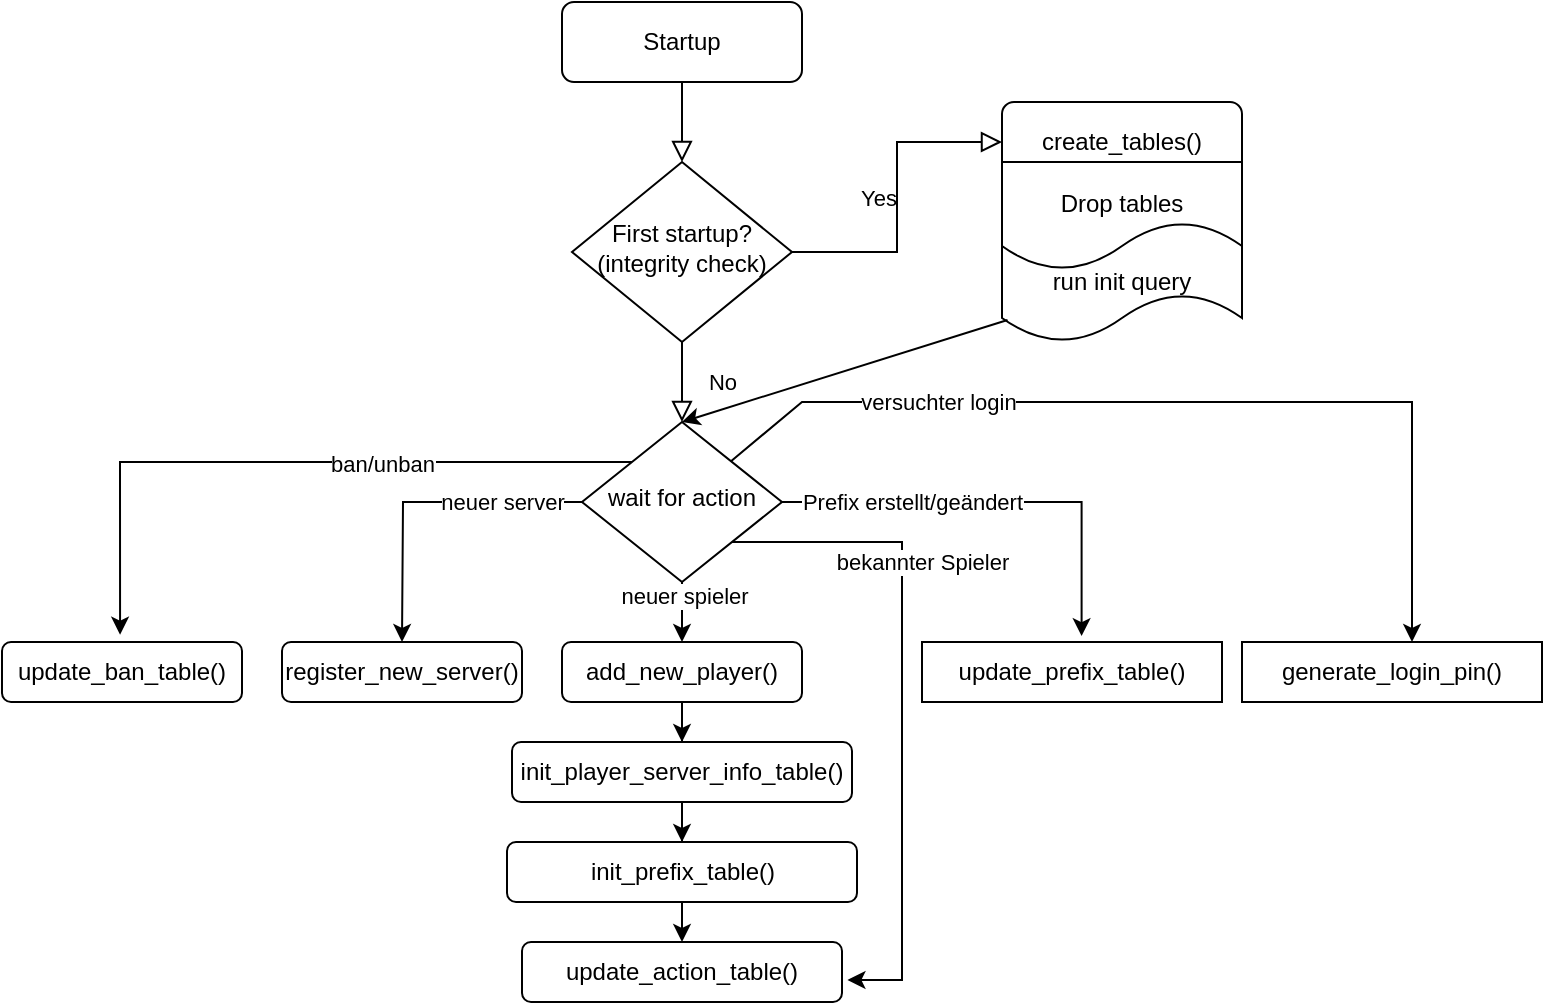 <mxfile version="24.6.5" type="github">
  <diagram id="C5RBs43oDa-KdzZeNtuy" name="Page-1">
    <mxGraphModel dx="1510" dy="341" grid="1" gridSize="10" guides="1" tooltips="1" connect="1" arrows="1" fold="1" page="1" pageScale="1" pageWidth="827" pageHeight="1169" math="0" shadow="0">
      <root>
        <mxCell id="WIyWlLk6GJQsqaUBKTNV-0" />
        <mxCell id="WIyWlLk6GJQsqaUBKTNV-1" parent="WIyWlLk6GJQsqaUBKTNV-0" />
        <mxCell id="WIyWlLk6GJQsqaUBKTNV-2" value="" style="rounded=0;html=1;jettySize=auto;orthogonalLoop=1;fontSize=11;endArrow=block;endFill=0;endSize=8;strokeWidth=1;shadow=0;labelBackgroundColor=none;edgeStyle=orthogonalEdgeStyle;" parent="WIyWlLk6GJQsqaUBKTNV-1" source="WIyWlLk6GJQsqaUBKTNV-3" target="WIyWlLk6GJQsqaUBKTNV-6" edge="1">
          <mxGeometry relative="1" as="geometry" />
        </mxCell>
        <mxCell id="WIyWlLk6GJQsqaUBKTNV-3" value="&lt;div&gt;Startup&lt;/div&gt;" style="rounded=1;whiteSpace=wrap;html=1;fontSize=12;glass=0;strokeWidth=1;shadow=0;" parent="WIyWlLk6GJQsqaUBKTNV-1" vertex="1">
          <mxGeometry x="230" y="85" width="120" height="40" as="geometry" />
        </mxCell>
        <mxCell id="WIyWlLk6GJQsqaUBKTNV-4" value="No" style="rounded=0;html=1;jettySize=auto;orthogonalLoop=1;fontSize=11;endArrow=block;endFill=0;endSize=8;strokeWidth=1;shadow=0;labelBackgroundColor=none;edgeStyle=orthogonalEdgeStyle;" parent="WIyWlLk6GJQsqaUBKTNV-1" source="WIyWlLk6GJQsqaUBKTNV-6" target="WIyWlLk6GJQsqaUBKTNV-10" edge="1">
          <mxGeometry y="20" relative="1" as="geometry">
            <mxPoint as="offset" />
            <Array as="points">
              <mxPoint x="290" y="255" />
            </Array>
          </mxGeometry>
        </mxCell>
        <mxCell id="WIyWlLk6GJQsqaUBKTNV-5" value="Yes" style="edgeStyle=orthogonalEdgeStyle;rounded=0;html=1;jettySize=auto;orthogonalLoop=1;fontSize=11;endArrow=block;endFill=0;endSize=8;strokeWidth=1;shadow=0;labelBackgroundColor=none;" parent="WIyWlLk6GJQsqaUBKTNV-1" source="WIyWlLk6GJQsqaUBKTNV-6" target="WIyWlLk6GJQsqaUBKTNV-7" edge="1">
          <mxGeometry y="10" relative="1" as="geometry">
            <mxPoint as="offset" />
          </mxGeometry>
        </mxCell>
        <mxCell id="WIyWlLk6GJQsqaUBKTNV-6" value="&lt;div&gt;First startup?&lt;/div&gt;&lt;div&gt;(integrity check)&lt;br&gt;&lt;/div&gt;" style="rhombus;whiteSpace=wrap;html=1;shadow=0;fontFamily=Helvetica;fontSize=12;align=center;strokeWidth=1;spacing=6;spacingTop=-4;" parent="WIyWlLk6GJQsqaUBKTNV-1" vertex="1">
          <mxGeometry x="235" y="165" width="110" height="90" as="geometry" />
        </mxCell>
        <mxCell id="WIyWlLk6GJQsqaUBKTNV-7" value="&lt;div&gt;create_tables()&lt;/div&gt;" style="rounded=1;whiteSpace=wrap;html=1;fontSize=12;glass=0;strokeWidth=1;shadow=0;" parent="WIyWlLk6GJQsqaUBKTNV-1" vertex="1">
          <mxGeometry x="450" y="135" width="120" height="40" as="geometry" />
        </mxCell>
        <mxCell id="_sAX4Jh3mrH07cV2HzHf-7" style="edgeStyle=orthogonalEdgeStyle;rounded=0;orthogonalLoop=1;jettySize=auto;html=1;exitX=0;exitY=0.5;exitDx=0;exitDy=0;" edge="1" parent="WIyWlLk6GJQsqaUBKTNV-1" source="WIyWlLk6GJQsqaUBKTNV-10">
          <mxGeometry relative="1" as="geometry">
            <mxPoint x="150" y="405" as="targetPoint" />
          </mxGeometry>
        </mxCell>
        <mxCell id="_sAX4Jh3mrH07cV2HzHf-8" value="neuer server" style="edgeLabel;html=1;align=center;verticalAlign=middle;resizable=0;points=[];" vertex="1" connectable="0" parent="_sAX4Jh3mrH07cV2HzHf-7">
          <mxGeometry x="-0.049" relative="1" as="geometry">
            <mxPoint x="36" as="offset" />
          </mxGeometry>
        </mxCell>
        <mxCell id="_sAX4Jh3mrH07cV2HzHf-10" style="edgeStyle=orthogonalEdgeStyle;rounded=0;orthogonalLoop=1;jettySize=auto;html=1;exitX=0.5;exitY=1;exitDx=0;exitDy=0;entryX=0.5;entryY=0;entryDx=0;entryDy=0;" edge="1" parent="WIyWlLk6GJQsqaUBKTNV-1" source="WIyWlLk6GJQsqaUBKTNV-10" target="_sAX4Jh3mrH07cV2HzHf-12">
          <mxGeometry relative="1" as="geometry">
            <mxPoint x="290.0" y="405" as="targetPoint" />
          </mxGeometry>
        </mxCell>
        <mxCell id="_sAX4Jh3mrH07cV2HzHf-13" value="neuer spieler" style="edgeLabel;html=1;align=center;verticalAlign=middle;resizable=0;points=[];" vertex="1" connectable="0" parent="_sAX4Jh3mrH07cV2HzHf-10">
          <mxGeometry x="-0.559" y="1" relative="1" as="geometry">
            <mxPoint as="offset" />
          </mxGeometry>
        </mxCell>
        <mxCell id="_sAX4Jh3mrH07cV2HzHf-14" style="edgeStyle=orthogonalEdgeStyle;rounded=0;orthogonalLoop=1;jettySize=auto;html=1;exitX=1;exitY=1;exitDx=0;exitDy=0;entryX=1.017;entryY=0.633;entryDx=0;entryDy=0;entryPerimeter=0;" edge="1" parent="WIyWlLk6GJQsqaUBKTNV-1" source="WIyWlLk6GJQsqaUBKTNV-10" target="_sAX4Jh3mrH07cV2HzHf-29">
          <mxGeometry relative="1" as="geometry">
            <mxPoint x="470" y="575" as="targetPoint" />
            <Array as="points">
              <mxPoint x="400" y="355" />
              <mxPoint x="400" y="574" />
            </Array>
          </mxGeometry>
        </mxCell>
        <mxCell id="_sAX4Jh3mrH07cV2HzHf-15" value="bekannter Spieler" style="edgeLabel;html=1;align=center;verticalAlign=middle;resizable=0;points=[];" vertex="1" connectable="0" parent="_sAX4Jh3mrH07cV2HzHf-14">
          <mxGeometry x="-0.043" y="1" relative="1" as="geometry">
            <mxPoint x="9" y="-64" as="offset" />
          </mxGeometry>
        </mxCell>
        <mxCell id="_sAX4Jh3mrH07cV2HzHf-30" style="edgeStyle=orthogonalEdgeStyle;rounded=0;orthogonalLoop=1;jettySize=auto;html=1;exitX=1;exitY=0.5;exitDx=0;exitDy=0;entryX=0.532;entryY=-0.098;entryDx=0;entryDy=0;entryPerimeter=0;" edge="1" parent="WIyWlLk6GJQsqaUBKTNV-1" source="WIyWlLk6GJQsqaUBKTNV-10" target="_sAX4Jh3mrH07cV2HzHf-31">
          <mxGeometry relative="1" as="geometry">
            <mxPoint x="550" y="375" as="targetPoint" />
            <Array as="points">
              <mxPoint x="490" y="335" />
            </Array>
          </mxGeometry>
        </mxCell>
        <mxCell id="_sAX4Jh3mrH07cV2HzHf-34" value="Prefix erstellt/geändert" style="edgeLabel;html=1;align=center;verticalAlign=middle;resizable=0;points=[];" vertex="1" connectable="0" parent="_sAX4Jh3mrH07cV2HzHf-30">
          <mxGeometry x="-0.405" relative="1" as="geometry">
            <mxPoint as="offset" />
          </mxGeometry>
        </mxCell>
        <mxCell id="_sAX4Jh3mrH07cV2HzHf-42" style="edgeStyle=orthogonalEdgeStyle;rounded=0;orthogonalLoop=1;jettySize=auto;html=1;exitX=0;exitY=0;exitDx=0;exitDy=0;entryX=0.492;entryY=-0.121;entryDx=0;entryDy=0;entryPerimeter=0;" edge="1" parent="WIyWlLk6GJQsqaUBKTNV-1" source="WIyWlLk6GJQsqaUBKTNV-10" target="_sAX4Jh3mrH07cV2HzHf-45">
          <mxGeometry relative="1" as="geometry">
            <mxPoint x="50" y="440" as="targetPoint" />
          </mxGeometry>
        </mxCell>
        <mxCell id="_sAX4Jh3mrH07cV2HzHf-44" value="ban/unban" style="edgeLabel;html=1;align=center;verticalAlign=middle;resizable=0;points=[];" vertex="1" connectable="0" parent="_sAX4Jh3mrH07cV2HzHf-42">
          <mxGeometry x="-0.185" y="1" relative="1" as="geometry">
            <mxPoint x="14" as="offset" />
          </mxGeometry>
        </mxCell>
        <mxCell id="WIyWlLk6GJQsqaUBKTNV-10" value="&lt;div&gt;wait for action&lt;/div&gt;" style="rhombus;whiteSpace=wrap;html=1;shadow=0;fontFamily=Helvetica;fontSize=12;align=center;strokeWidth=1;spacing=6;spacingTop=-4;" parent="WIyWlLk6GJQsqaUBKTNV-1" vertex="1">
          <mxGeometry x="240" y="295" width="100" height="80" as="geometry" />
        </mxCell>
        <mxCell id="_sAX4Jh3mrH07cV2HzHf-2" value="&lt;div&gt;Drop tables&lt;/div&gt;" style="shape=document;whiteSpace=wrap;html=1;boundedLbl=1;" vertex="1" parent="WIyWlLk6GJQsqaUBKTNV-1">
          <mxGeometry x="450" y="165" width="120" height="60" as="geometry" />
        </mxCell>
        <mxCell id="_sAX4Jh3mrH07cV2HzHf-3" value="run init query" style="shape=tape;whiteSpace=wrap;html=1;" vertex="1" parent="WIyWlLk6GJQsqaUBKTNV-1">
          <mxGeometry x="450" y="195" width="120" height="60" as="geometry" />
        </mxCell>
        <mxCell id="_sAX4Jh3mrH07cV2HzHf-9" value="register_new_server()" style="rounded=1;whiteSpace=wrap;html=1;" vertex="1" parent="WIyWlLk6GJQsqaUBKTNV-1">
          <mxGeometry x="90" y="405" width="120" height="30" as="geometry" />
        </mxCell>
        <mxCell id="_sAX4Jh3mrH07cV2HzHf-20" value="" style="edgeStyle=orthogonalEdgeStyle;rounded=0;orthogonalLoop=1;jettySize=auto;html=1;" edge="1" parent="WIyWlLk6GJQsqaUBKTNV-1" source="_sAX4Jh3mrH07cV2HzHf-12" target="_sAX4Jh3mrH07cV2HzHf-19">
          <mxGeometry relative="1" as="geometry" />
        </mxCell>
        <mxCell id="_sAX4Jh3mrH07cV2HzHf-12" value="add_new_player()" style="rounded=1;whiteSpace=wrap;html=1;" vertex="1" parent="WIyWlLk6GJQsqaUBKTNV-1">
          <mxGeometry x="230" y="405" width="120" height="30" as="geometry" />
        </mxCell>
        <mxCell id="_sAX4Jh3mrH07cV2HzHf-16" style="edgeStyle=orthogonalEdgeStyle;rounded=0;orthogonalLoop=1;jettySize=auto;html=1;exitX=0.5;exitY=1;exitDx=0;exitDy=0;" edge="1" parent="WIyWlLk6GJQsqaUBKTNV-1" source="_sAX4Jh3mrH07cV2HzHf-12" target="_sAX4Jh3mrH07cV2HzHf-12">
          <mxGeometry relative="1" as="geometry" />
        </mxCell>
        <mxCell id="_sAX4Jh3mrH07cV2HzHf-22" value="" style="edgeStyle=orthogonalEdgeStyle;rounded=0;orthogonalLoop=1;jettySize=auto;html=1;" edge="1" parent="WIyWlLk6GJQsqaUBKTNV-1" source="_sAX4Jh3mrH07cV2HzHf-19" target="_sAX4Jh3mrH07cV2HzHf-21">
          <mxGeometry relative="1" as="geometry" />
        </mxCell>
        <mxCell id="_sAX4Jh3mrH07cV2HzHf-19" value="init_player_server_info_table()" style="whiteSpace=wrap;html=1;rounded=1;" vertex="1" parent="WIyWlLk6GJQsqaUBKTNV-1">
          <mxGeometry x="205" y="455" width="170" height="30" as="geometry" />
        </mxCell>
        <mxCell id="_sAX4Jh3mrH07cV2HzHf-24" value="" style="edgeStyle=orthogonalEdgeStyle;rounded=0;orthogonalLoop=1;jettySize=auto;html=1;" edge="1" parent="WIyWlLk6GJQsqaUBKTNV-1" source="_sAX4Jh3mrH07cV2HzHf-21">
          <mxGeometry relative="1" as="geometry">
            <mxPoint x="290.0" y="555" as="targetPoint" />
          </mxGeometry>
        </mxCell>
        <mxCell id="_sAX4Jh3mrH07cV2HzHf-21" value="init_prefix_table()" style="whiteSpace=wrap;html=1;rounded=1;" vertex="1" parent="WIyWlLk6GJQsqaUBKTNV-1">
          <mxGeometry x="202.5" y="505" width="175" height="30" as="geometry" />
        </mxCell>
        <mxCell id="_sAX4Jh3mrH07cV2HzHf-29" value="update_action_table()" style="rounded=1;whiteSpace=wrap;html=1;" vertex="1" parent="WIyWlLk6GJQsqaUBKTNV-1">
          <mxGeometry x="210" y="555" width="160" height="30" as="geometry" />
        </mxCell>
        <mxCell id="_sAX4Jh3mrH07cV2HzHf-31" value="update_prefix_table()" style="rounded=0;whiteSpace=wrap;html=1;" vertex="1" parent="WIyWlLk6GJQsqaUBKTNV-1">
          <mxGeometry x="410" y="405" width="150" height="30" as="geometry" />
        </mxCell>
        <mxCell id="_sAX4Jh3mrH07cV2HzHf-37" value="" style="endArrow=classic;html=1;rounded=0;exitX=0.023;exitY=0.817;exitDx=0;exitDy=0;exitPerimeter=0;entryX=0.5;entryY=0;entryDx=0;entryDy=0;" edge="1" parent="WIyWlLk6GJQsqaUBKTNV-1" source="_sAX4Jh3mrH07cV2HzHf-3" target="WIyWlLk6GJQsqaUBKTNV-10">
          <mxGeometry width="50" height="50" relative="1" as="geometry">
            <mxPoint x="360" y="365" as="sourcePoint" />
            <mxPoint x="410" y="315" as="targetPoint" />
          </mxGeometry>
        </mxCell>
        <mxCell id="_sAX4Jh3mrH07cV2HzHf-38" value="" style="endArrow=classic;html=1;rounded=0;" edge="1" parent="WIyWlLk6GJQsqaUBKTNV-1" source="WIyWlLk6GJQsqaUBKTNV-10">
          <mxGeometry width="50" height="50" relative="1" as="geometry">
            <mxPoint x="340" y="315" as="sourcePoint" />
            <mxPoint x="655" y="405" as="targetPoint" />
            <Array as="points">
              <mxPoint x="350" y="285" />
              <mxPoint x="655" y="285" />
              <mxPoint x="655" y="405" />
            </Array>
          </mxGeometry>
        </mxCell>
        <mxCell id="_sAX4Jh3mrH07cV2HzHf-41" value="versuchter login" style="edgeLabel;html=1;align=center;verticalAlign=middle;resizable=0;points=[];" vertex="1" connectable="0" parent="_sAX4Jh3mrH07cV2HzHf-38">
          <mxGeometry x="-0.519" relative="1" as="geometry">
            <mxPoint as="offset" />
          </mxGeometry>
        </mxCell>
        <mxCell id="_sAX4Jh3mrH07cV2HzHf-40" value="&lt;div&gt;generate_login_pin()&lt;/div&gt;" style="rounded=0;whiteSpace=wrap;html=1;" vertex="1" parent="WIyWlLk6GJQsqaUBKTNV-1">
          <mxGeometry x="570" y="405" width="150" height="30" as="geometry" />
        </mxCell>
        <mxCell id="_sAX4Jh3mrH07cV2HzHf-45" value="update_ban_table()" style="rounded=1;whiteSpace=wrap;html=1;" vertex="1" parent="WIyWlLk6GJQsqaUBKTNV-1">
          <mxGeometry x="-50" y="405" width="120" height="30" as="geometry" />
        </mxCell>
      </root>
    </mxGraphModel>
  </diagram>
</mxfile>
